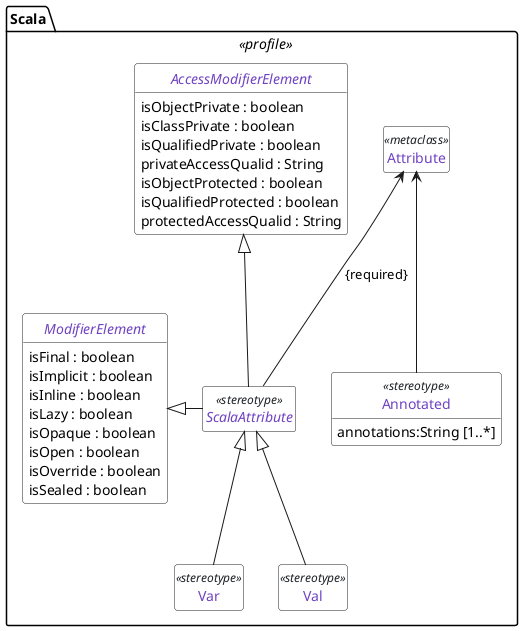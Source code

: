 @startuml
 package Scala <<profile>> {
    class Attribute <<metaclass>> 
    abstract class ScalaAttribute <<stereotype>> 

    abstract class AccessModifierElement {
        isObjectPrivate : boolean 
        isClassPrivate : boolean  
        isQualifiedPrivate : boolean 
        privateAccessQualid : String 
        isObjectProtected : boolean
        isQualifiedProtected : boolean
        protectedAccessQualid : String
    }

    abstract class ModifierElement {
        isFinal : boolean 
        isImplicit : boolean 
        isInline : boolean 
        isLazy : boolean 
        isOpaque : boolean 
        isOpen : boolean 
        isOverride : boolean 
        isSealed : boolean 
    }

    class Var <<stereotype>> 
    class Val <<stereotype>> 
    class Annotated <<stereotype>>  {
        annotations:String [1..*]
    }

    AccessModifierElement <|-- ScalaAttribute
    ScalaAttribute -left-|> ModifierElement
    Attribute <-- ScalaAttribute : {required}
    ScalaAttribute <|-- Var 
    ScalaAttribute <|-- Val 
    Attribute <-- Annotated 

 }

hide circle 
hide <<metaclass>> members
hide methods
hide Var members 
hide Val members 
hide ScalaAttribute members 

skinparam defaultFontName Source Code Pro

skinparam ClassStereotypeFontColor #1b1f23

skinparam class {
    BackgroundColor White
    BorderColor #1b1f23
    ArrowColor #1b1f23
    FontColor #6f42c1
}

skinparam note {
    BackgroundColor White
    BorderColor #1b1f23
    ArrowColor #1b1f23
    FontColor #d73a49
}


skinparam stereotype {
    FontColor #d73a49
}
@enduml 